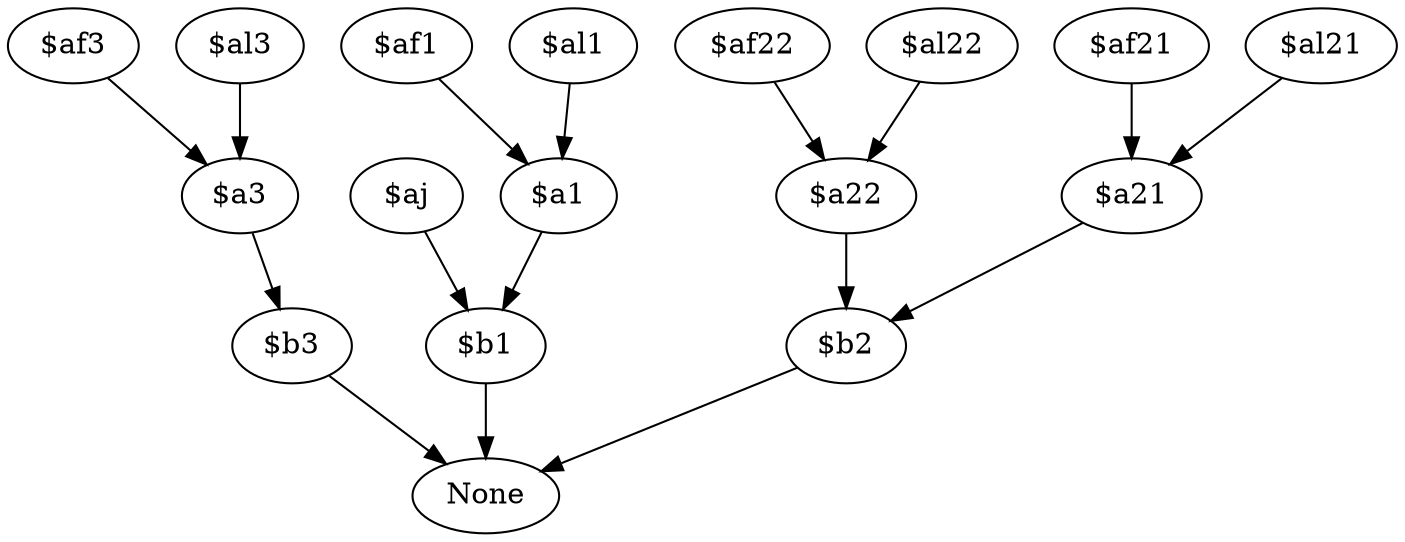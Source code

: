 strict digraph G {
"$af3";
"$af22";
"$af1";
"$af21";
"$a22";
"$a21";
"$al21";
"$al22";
"$al1";
"$aj";
"$al3";
"$a3";
"$b1";
None;
"$b3";
"$b2";
"$a1";
"$af3" -> "$a3"  [path="/first/node()"];
"$af22" -> "$a22"  [path="/first/node()"];
"$af1" -> "$a1"  [path="/first/node()"];
"$af21" -> "$a21"  [path="/first/node()"];
"$a22" -> "$b2"  [path="/author"];
"$a21" -> "$b2"  [path="/author"];
"$al21" -> "$a21"  [path="/last/node()"];
"$al22" -> "$a22"  [path="/last/node()"];
"$al1" -> "$a1"  [path="/last/node()"];
"$aj" -> "$b1"  [path="/author/first/node()"];
"$al3" -> "$a3"  [path="/last/node()"];
"$a3" -> "$b3"  [path="/author"];
"$b1" -> None  [path="doc(\"input\")/book"];
"$b3" -> None  [path="doc(\"input\")/book"];
"$b2" -> None  [path="doc(\"input\")/book"];
"$a1" -> "$b1"  [path="/author"];
}
